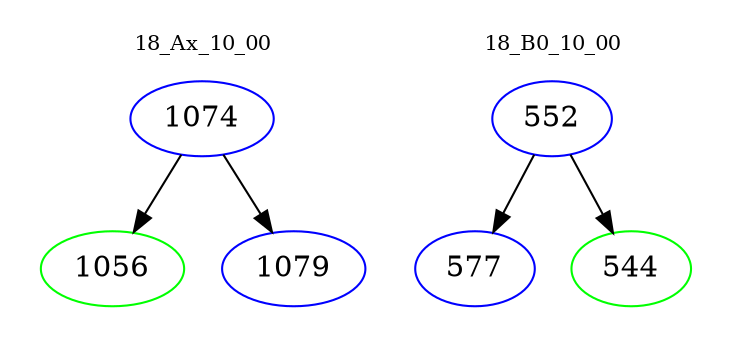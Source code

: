 digraph{
subgraph cluster_0 {
color = white
label = "18_Ax_10_00";
fontsize=10;
T0_1074 [label="1074", color="blue"]
T0_1074 -> T0_1056 [color="black"]
T0_1056 [label="1056", color="green"]
T0_1074 -> T0_1079 [color="black"]
T0_1079 [label="1079", color="blue"]
}
subgraph cluster_1 {
color = white
label = "18_B0_10_00";
fontsize=10;
T1_552 [label="552", color="blue"]
T1_552 -> T1_577 [color="black"]
T1_577 [label="577", color="blue"]
T1_552 -> T1_544 [color="black"]
T1_544 [label="544", color="green"]
}
}
